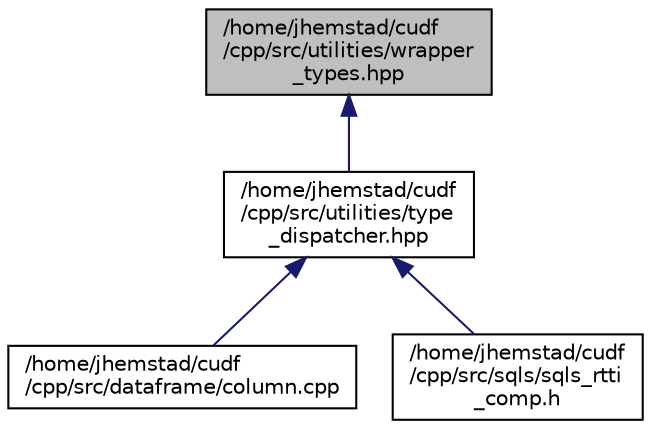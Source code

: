 digraph "/home/jhemstad/cudf/cpp/src/utilities/wrapper_types.hpp"
{
  edge [fontname="Helvetica",fontsize="10",labelfontname="Helvetica",labelfontsize="10"];
  node [fontname="Helvetica",fontsize="10",shape=record];
  Node1 [label="/home/jhemstad/cudf\l/cpp/src/utilities/wrapper\l_types.hpp",height=0.2,width=0.4,color="black", fillcolor="grey75", style="filled", fontcolor="black"];
  Node1 -> Node2 [dir="back",color="midnightblue",fontsize="10",style="solid",fontname="Helvetica"];
  Node2 [label="/home/jhemstad/cudf\l/cpp/src/utilities/type\l_dispatcher.hpp",height=0.2,width=0.4,color="black", fillcolor="white", style="filled",URL="$type__dispatcher_8hpp_source.html"];
  Node2 -> Node3 [dir="back",color="midnightblue",fontsize="10",style="solid",fontname="Helvetica"];
  Node3 [label="/home/jhemstad/cudf\l/cpp/src/dataframe/column.cpp",height=0.2,width=0.4,color="black", fillcolor="white", style="filled",URL="$column_8cpp.html",tooltip="Operations on GDF columns. "];
  Node2 -> Node4 [dir="back",color="midnightblue",fontsize="10",style="solid",fontname="Helvetica"];
  Node4 [label="/home/jhemstad/cudf\l/cpp/src/sqls/sqls_rtti\l_comp.h",height=0.2,width=0.4,color="black", fillcolor="white", style="filled",URL="$sqls__rtti__comp_8h_source.html"];
}
